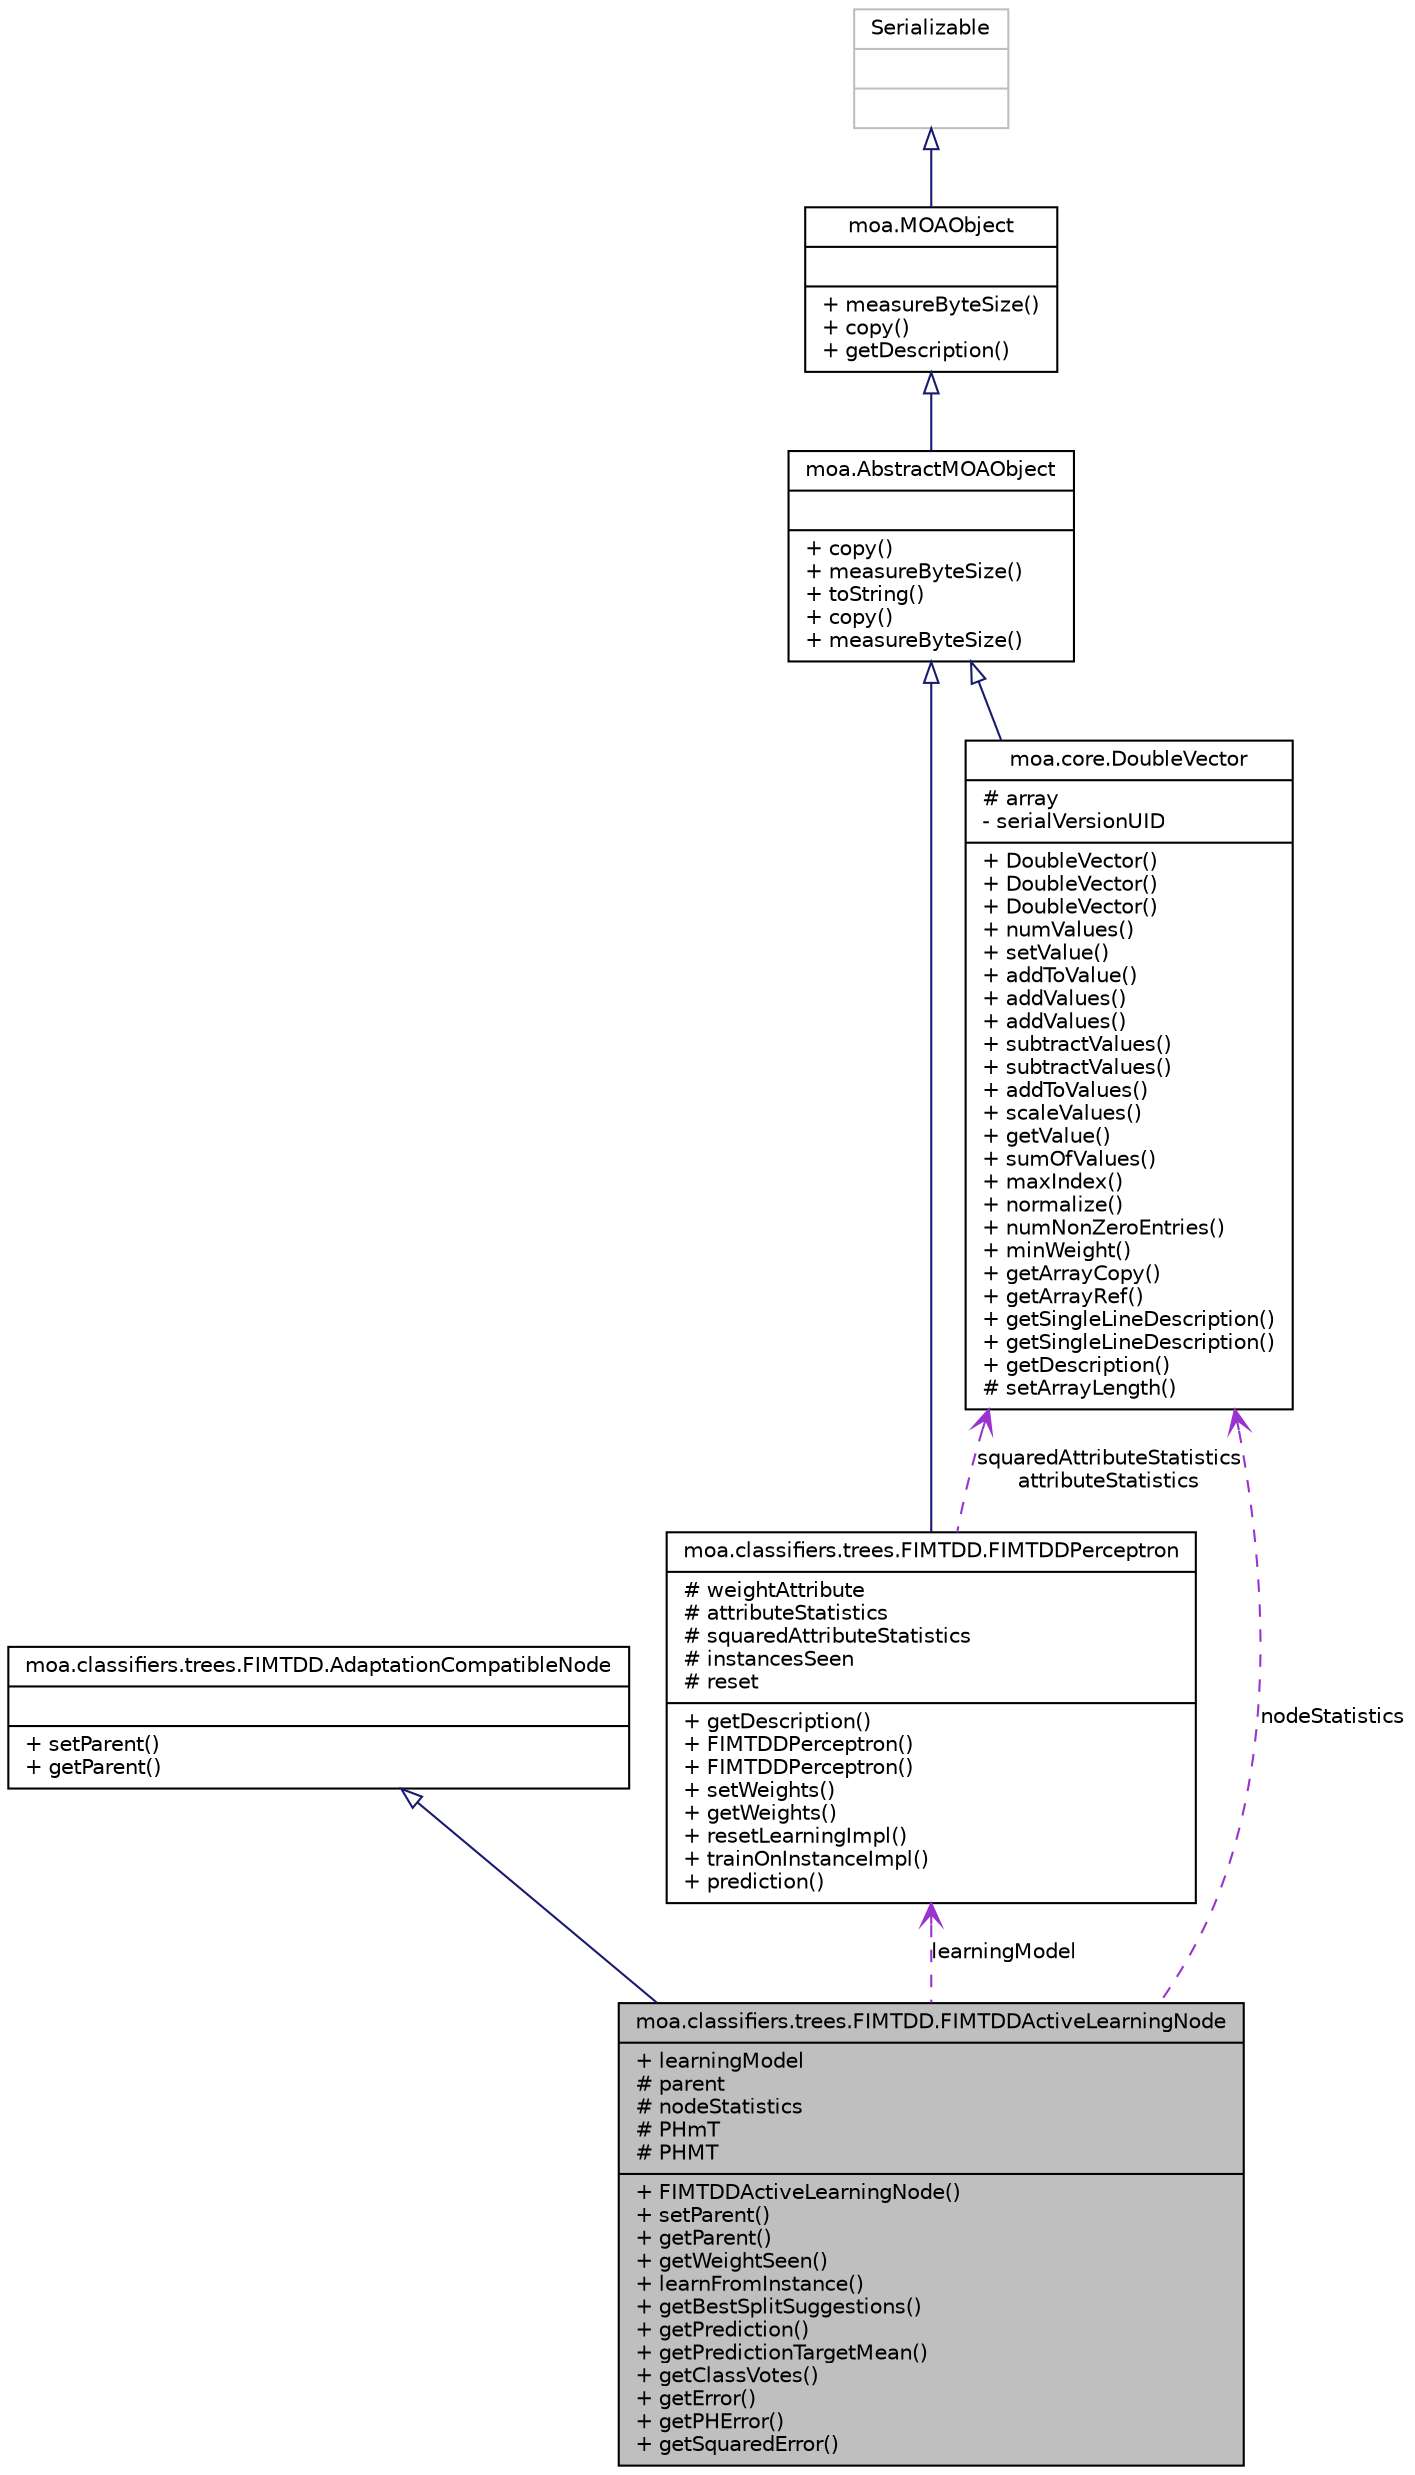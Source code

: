 digraph G
{
  edge [fontname="Helvetica",fontsize="10",labelfontname="Helvetica",labelfontsize="10"];
  node [fontname="Helvetica",fontsize="10",shape=record];
  Node1 [label="{moa.classifiers.trees.FIMTDD.FIMTDDActiveLearningNode\n|+ learningModel\l# parent\l# nodeStatistics\l# PHmT\l# PHMT\l|+ FIMTDDActiveLearningNode()\l+ setParent()\l+ getParent()\l+ getWeightSeen()\l+ learnFromInstance()\l+ getBestSplitSuggestions()\l+ getPrediction()\l+ getPredictionTargetMean()\l+ getClassVotes()\l+ getError()\l+ getPHError()\l+ getSquaredError()\l}",height=0.2,width=0.4,color="black", fillcolor="grey75", style="filled" fontcolor="black"];
  Node2 -> Node1 [dir=back,color="midnightblue",fontsize="10",style="solid",arrowtail="empty",fontname="Helvetica"];
  Node2 [label="{moa.classifiers.trees.FIMTDD.AdaptationCompatibleNode\n||+ setParent()\l+ getParent()\l}",height=0.2,width=0.4,color="black", fillcolor="white", style="filled",URL="$interfacemoa_1_1classifiers_1_1trees_1_1FIMTDD_1_1AdaptationCompatibleNode.html",tooltip="A new interface for nodes to be used in an adaptive setting."];
  Node3 -> Node1 [dir=back,color="darkorchid3",fontsize="10",style="dashed",label="learningModel",arrowtail="open",fontname="Helvetica"];
  Node3 [label="{moa.classifiers.trees.FIMTDD.FIMTDDPerceptron\n|# weightAttribute\l# attributeStatistics\l# squaredAttributeStatistics\l# instancesSeen\l# reset\l|+ getDescription()\l+ FIMTDDPerceptron()\l+ FIMTDDPerceptron()\l+ setWeights()\l+ getWeights()\l+ resetLearningImpl()\l+ trainOnInstanceImpl()\l+ prediction()\l}",height=0.2,width=0.4,color="black", fillcolor="white", style="filled",URL="$classmoa_1_1classifiers_1_1trees_1_1FIMTDD_1_1FIMTDDPerceptron.html",tooltip="A Perceptron classifier modified to conform to the specifications of Ikonomovska..."];
  Node4 -> Node3 [dir=back,color="midnightblue",fontsize="10",style="solid",arrowtail="empty",fontname="Helvetica"];
  Node4 [label="{moa.AbstractMOAObject\n||+ copy()\l+ measureByteSize()\l+ toString()\l+ copy()\l+ measureByteSize()\l}",height=0.2,width=0.4,color="black", fillcolor="white", style="filled",URL="$classmoa_1_1AbstractMOAObject.html",tooltip="Abstract MOA Object."];
  Node5 -> Node4 [dir=back,color="midnightblue",fontsize="10",style="solid",arrowtail="empty",fontname="Helvetica"];
  Node5 [label="{moa.MOAObject\n||+ measureByteSize()\l+ copy()\l+ getDescription()\l}",height=0.2,width=0.4,color="black", fillcolor="white", style="filled",URL="$interfacemoa_1_1MOAObject.html",tooltip="Interface implemented by classes in MOA, so that all are serializable, can produce..."];
  Node6 -> Node5 [dir=back,color="midnightblue",fontsize="10",style="solid",arrowtail="empty",fontname="Helvetica"];
  Node6 [label="{Serializable\n||}",height=0.2,width=0.4,color="grey75", fillcolor="white", style="filled"];
  Node7 -> Node3 [dir=back,color="darkorchid3",fontsize="10",style="dashed",label="squaredAttributeStatistics\nattributeStatistics",arrowtail="open",fontname="Helvetica"];
  Node7 [label="{moa.core.DoubleVector\n|# array\l- serialVersionUID\l|+ DoubleVector()\l+ DoubleVector()\l+ DoubleVector()\l+ numValues()\l+ setValue()\l+ addToValue()\l+ addValues()\l+ addValues()\l+ subtractValues()\l+ subtractValues()\l+ addToValues()\l+ scaleValues()\l+ getValue()\l+ sumOfValues()\l+ maxIndex()\l+ normalize()\l+ numNonZeroEntries()\l+ minWeight()\l+ getArrayCopy()\l+ getArrayRef()\l+ getSingleLineDescription()\l+ getSingleLineDescription()\l+ getDescription()\l# setArrayLength()\l}",height=0.2,width=0.4,color="black", fillcolor="white", style="filled",URL="$classmoa_1_1core_1_1DoubleVector.html",tooltip="Vector of double numbers with some utilities."];
  Node4 -> Node7 [dir=back,color="midnightblue",fontsize="10",style="solid",arrowtail="empty",fontname="Helvetica"];
  Node7 -> Node1 [dir=back,color="darkorchid3",fontsize="10",style="dashed",label="nodeStatistics",arrowtail="open",fontname="Helvetica"];
}
